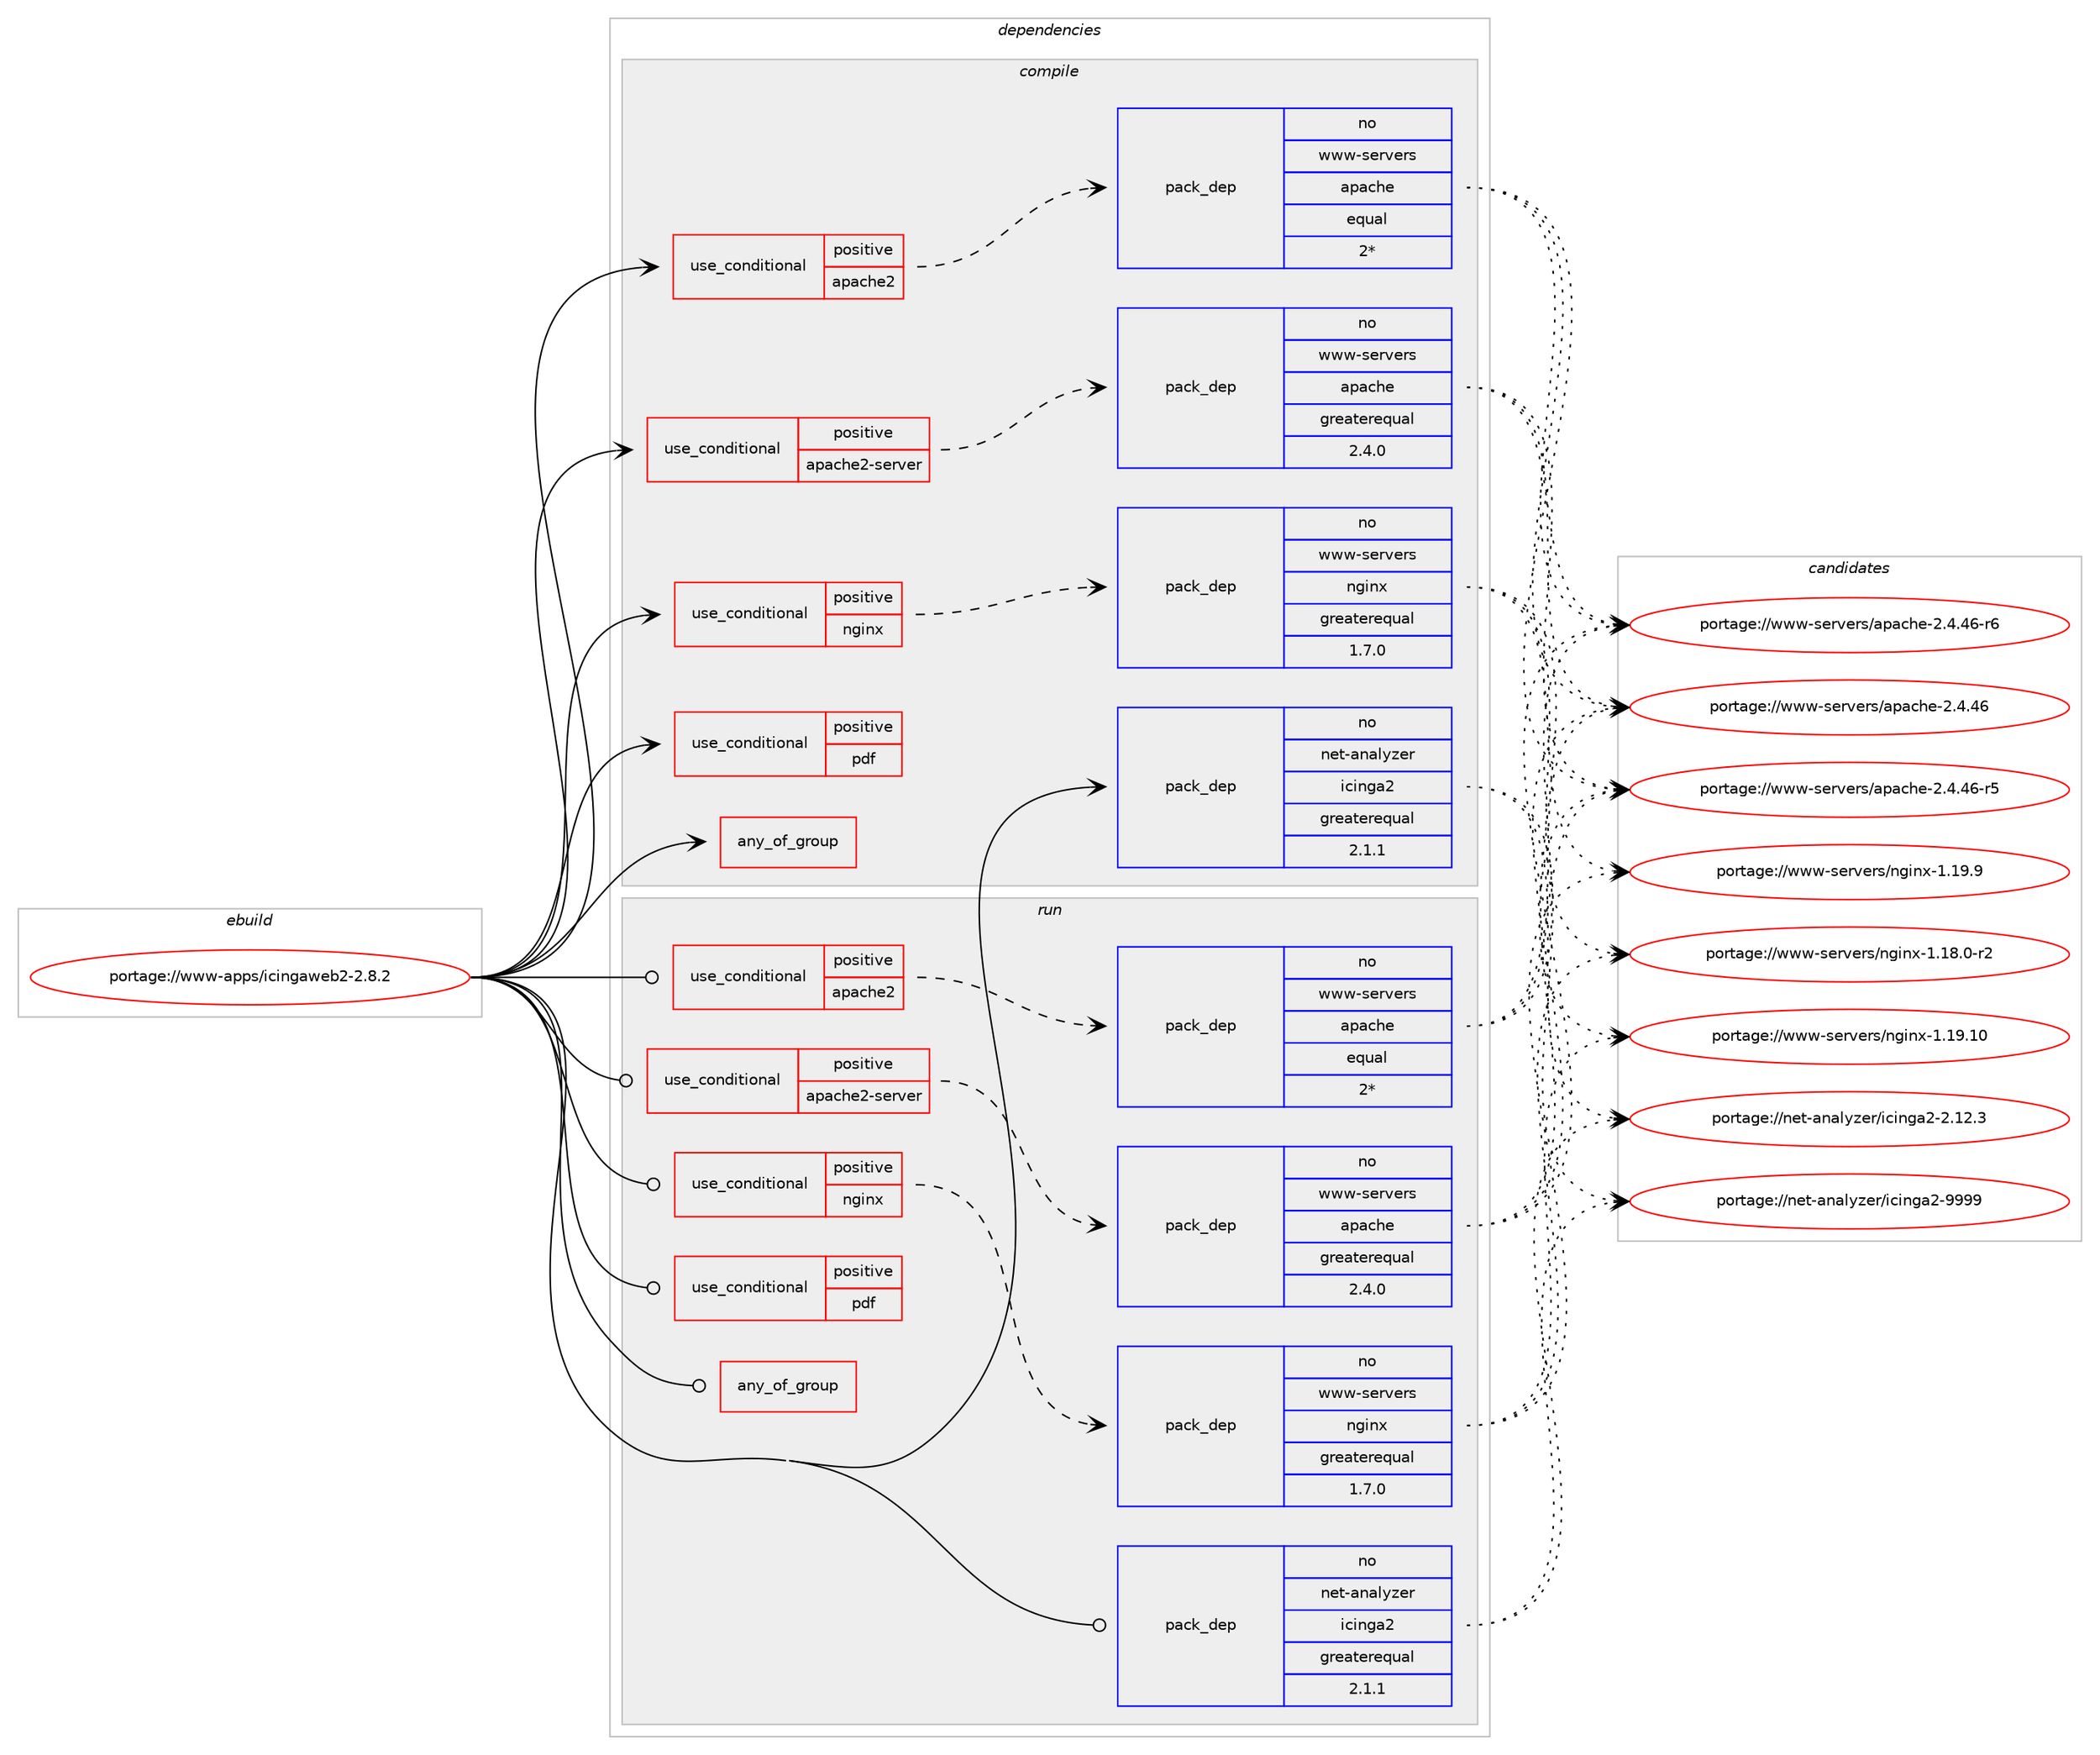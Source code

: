 digraph prolog {

# *************
# Graph options
# *************

newrank=true;
concentrate=true;
compound=true;
graph [rankdir=LR,fontname=Helvetica,fontsize=10,ranksep=1.5];#, ranksep=2.5, nodesep=0.2];
edge  [arrowhead=vee];
node  [fontname=Helvetica,fontsize=10];

# **********
# The ebuild
# **********

subgraph cluster_leftcol {
color=gray;
rank=same;
label=<<i>ebuild</i>>;
id [label="portage://www-apps/icingaweb2-2.8.2", color=red, width=4, href="../www-apps/icingaweb2-2.8.2.svg"];
}

# ****************
# The dependencies
# ****************

subgraph cluster_midcol {
color=gray;
label=<<i>dependencies</i>>;
subgraph cluster_compile {
fillcolor="#eeeeee";
style=filled;
label=<<i>compile</i>>;
subgraph any60 {
dependency2596 [label=<<TABLE BORDER="0" CELLBORDER="1" CELLSPACING="0" CELLPADDING="4"><TR><TD CELLPADDING="10">any_of_group</TD></TR></TABLE>>, shape=none, color=red];# *** BEGIN UNKNOWN DEPENDENCY TYPE (TODO) ***
# dependency2596 -> package_dependency(portage://www-apps/icingaweb2-2.8.2,install,no,dev-lang,php,none,[,,],[slot(5.6)],[use(optenable(apache2),none),use(enable(cli),none),use(optenable(fpm),none),use(enable(gd),none),use(enable(json),none),use(enable(intl),none),use(optenable(ldap),none),use(optenable(mysql),none),use(enable(nls),none),use(enable(pdo),none),use(optenable(postgres),none),use(enable(sockets),none),use(enable(ssl),none),use(enable(xslt),none),use(enable(xml),none)])
# *** END UNKNOWN DEPENDENCY TYPE (TODO) ***

# *** BEGIN UNKNOWN DEPENDENCY TYPE (TODO) ***
# dependency2596 -> package_dependency(portage://www-apps/icingaweb2-2.8.2,install,no,dev-lang,php,none,[,,],[slot(7.1)],[use(optenable(apache2),none),use(enable(cli),none),use(optenable(fpm),none),use(enable(gd),none),use(enable(json),none),use(enable(intl),none),use(optenable(ldap),none),use(optenable(mysql),none),use(enable(nls),none),use(enable(pdo),none),use(optenable(postgres),none),use(enable(sockets),none),use(enable(ssl),none),use(enable(xslt),none),use(enable(xml),none)])
# *** END UNKNOWN DEPENDENCY TYPE (TODO) ***

# *** BEGIN UNKNOWN DEPENDENCY TYPE (TODO) ***
# dependency2596 -> package_dependency(portage://www-apps/icingaweb2-2.8.2,install,no,dev-lang,php,none,[,,],[slot(7.2)],[use(optenable(apache2),none),use(enable(cli),none),use(optenable(fpm),none),use(enable(gd),none),use(enable(json),none),use(enable(intl),none),use(optenable(ldap),none),use(optenable(mysql),none),use(enable(nls),none),use(enable(pdo),none),use(optenable(postgres),none),use(enable(sockets),none),use(enable(ssl),none),use(enable(xslt),none),use(enable(xml),none)])
# *** END UNKNOWN DEPENDENCY TYPE (TODO) ***

# *** BEGIN UNKNOWN DEPENDENCY TYPE (TODO) ***
# dependency2596 -> package_dependency(portage://www-apps/icingaweb2-2.8.2,install,no,dev-lang,php,none,[,,],[slot(7.3)],[use(optenable(apache2),none),use(enable(cli),none),use(optenable(fpm),none),use(enable(gd),none),use(enable(json),none),use(enable(intl),none),use(optenable(ldap),none),use(optenable(mysql),none),use(enable(nls),none),use(enable(pdo),none),use(optenable(postgres),none),use(enable(sockets),none),use(enable(ssl),none),use(enable(xslt),none),use(enable(xml),none)])
# *** END UNKNOWN DEPENDENCY TYPE (TODO) ***

# *** BEGIN UNKNOWN DEPENDENCY TYPE (TODO) ***
# dependency2596 -> package_dependency(portage://www-apps/icingaweb2-2.8.2,install,no,dev-lang,php,none,[,,],[slot(7.4)],[use(optenable(apache2),none),use(enable(cli),none),use(optenable(fpm),none),use(enable(gd),none),use(enable(json),none),use(enable(intl),none),use(optenable(ldap),none),use(optenable(mysql),none),use(enable(nls),none),use(enable(pdo),none),use(optenable(postgres),none),use(enable(sockets),none),use(enable(ssl),none),use(enable(xslt),none),use(enable(xml),none)])
# *** END UNKNOWN DEPENDENCY TYPE (TODO) ***

}
id:e -> dependency2596:w [weight=20,style="solid",arrowhead="vee"];
subgraph cond1028 {
dependency2597 [label=<<TABLE BORDER="0" CELLBORDER="1" CELLSPACING="0" CELLPADDING="4"><TR><TD ROWSPAN="3" CELLPADDING="10">use_conditional</TD></TR><TR><TD>positive</TD></TR><TR><TD>apache2</TD></TR></TABLE>>, shape=none, color=red];
subgraph pack1510 {
dependency2598 [label=<<TABLE BORDER="0" CELLBORDER="1" CELLSPACING="0" CELLPADDING="4" WIDTH="220"><TR><TD ROWSPAN="6" CELLPADDING="30">pack_dep</TD></TR><TR><TD WIDTH="110">no</TD></TR><TR><TD>www-servers</TD></TR><TR><TD>apache</TD></TR><TR><TD>equal</TD></TR><TR><TD>2*</TD></TR></TABLE>>, shape=none, color=blue];
}
dependency2597:e -> dependency2598:w [weight=20,style="dashed",arrowhead="vee"];
}
id:e -> dependency2597:w [weight=20,style="solid",arrowhead="vee"];
subgraph cond1029 {
dependency2599 [label=<<TABLE BORDER="0" CELLBORDER="1" CELLSPACING="0" CELLPADDING="4"><TR><TD ROWSPAN="3" CELLPADDING="10">use_conditional</TD></TR><TR><TD>positive</TD></TR><TR><TD>apache2-server</TD></TR></TABLE>>, shape=none, color=red];
subgraph pack1511 {
dependency2600 [label=<<TABLE BORDER="0" CELLBORDER="1" CELLSPACING="0" CELLPADDING="4" WIDTH="220"><TR><TD ROWSPAN="6" CELLPADDING="30">pack_dep</TD></TR><TR><TD WIDTH="110">no</TD></TR><TR><TD>www-servers</TD></TR><TR><TD>apache</TD></TR><TR><TD>greaterequal</TD></TR><TR><TD>2.4.0</TD></TR></TABLE>>, shape=none, color=blue];
}
dependency2599:e -> dependency2600:w [weight=20,style="dashed",arrowhead="vee"];
}
id:e -> dependency2599:w [weight=20,style="solid",arrowhead="vee"];
subgraph cond1030 {
dependency2601 [label=<<TABLE BORDER="0" CELLBORDER="1" CELLSPACING="0" CELLPADDING="4"><TR><TD ROWSPAN="3" CELLPADDING="10">use_conditional</TD></TR><TR><TD>positive</TD></TR><TR><TD>nginx</TD></TR></TABLE>>, shape=none, color=red];
subgraph pack1512 {
dependency2602 [label=<<TABLE BORDER="0" CELLBORDER="1" CELLSPACING="0" CELLPADDING="4" WIDTH="220"><TR><TD ROWSPAN="6" CELLPADDING="30">pack_dep</TD></TR><TR><TD WIDTH="110">no</TD></TR><TR><TD>www-servers</TD></TR><TR><TD>nginx</TD></TR><TR><TD>greaterequal</TD></TR><TR><TD>1.7.0</TD></TR></TABLE>>, shape=none, color=blue];
}
dependency2601:e -> dependency2602:w [weight=20,style="dashed",arrowhead="vee"];
}
id:e -> dependency2601:w [weight=20,style="solid",arrowhead="vee"];
subgraph cond1031 {
dependency2603 [label=<<TABLE BORDER="0" CELLBORDER="1" CELLSPACING="0" CELLPADDING="4"><TR><TD ROWSPAN="3" CELLPADDING="10">use_conditional</TD></TR><TR><TD>positive</TD></TR><TR><TD>pdf</TD></TR></TABLE>>, shape=none, color=red];
# *** BEGIN UNKNOWN DEPENDENCY TYPE (TODO) ***
# dependency2603 -> package_dependency(portage://www-apps/icingaweb2-2.8.2,install,no,media-gfx,imagemagick,none,[,,],[],[use(enable(png),none)])
# *** END UNKNOWN DEPENDENCY TYPE (TODO) ***

}
id:e -> dependency2603:w [weight=20,style="solid",arrowhead="vee"];
# *** BEGIN UNKNOWN DEPENDENCY TYPE (TODO) ***
# id -> package_dependency(portage://www-apps/icingaweb2-2.8.2,install,no,acct-group,icingacmd,none,[,,],[],[])
# *** END UNKNOWN DEPENDENCY TYPE (TODO) ***

# *** BEGIN UNKNOWN DEPENDENCY TYPE (TODO) ***
# id -> package_dependency(portage://www-apps/icingaweb2-2.8.2,install,no,acct-group,icingaweb2,none,[,,],[],[])
# *** END UNKNOWN DEPENDENCY TYPE (TODO) ***

# *** BEGIN UNKNOWN DEPENDENCY TYPE (TODO) ***
# id -> package_dependency(portage://www-apps/icingaweb2-2.8.2,install,no,dev-php,pecl-imagick,none,[,,],[],[])
# *** END UNKNOWN DEPENDENCY TYPE (TODO) ***

subgraph pack1513 {
dependency2604 [label=<<TABLE BORDER="0" CELLBORDER="1" CELLSPACING="0" CELLPADDING="4" WIDTH="220"><TR><TD ROWSPAN="6" CELLPADDING="30">pack_dep</TD></TR><TR><TD WIDTH="110">no</TD></TR><TR><TD>net-analyzer</TD></TR><TR><TD>icinga2</TD></TR><TR><TD>greaterequal</TD></TR><TR><TD>2.1.1</TD></TR></TABLE>>, shape=none, color=blue];
}
id:e -> dependency2604:w [weight=20,style="solid",arrowhead="vee"];
}
subgraph cluster_compileandrun {
fillcolor="#eeeeee";
style=filled;
label=<<i>compile and run</i>>;
}
subgraph cluster_run {
fillcolor="#eeeeee";
style=filled;
label=<<i>run</i>>;
subgraph any61 {
dependency2605 [label=<<TABLE BORDER="0" CELLBORDER="1" CELLSPACING="0" CELLPADDING="4"><TR><TD CELLPADDING="10">any_of_group</TD></TR></TABLE>>, shape=none, color=red];# *** BEGIN UNKNOWN DEPENDENCY TYPE (TODO) ***
# dependency2605 -> package_dependency(portage://www-apps/icingaweb2-2.8.2,run,no,dev-lang,php,none,[,,],[slot(5.6)],[use(optenable(apache2),none),use(enable(cli),none),use(optenable(fpm),none),use(enable(gd),none),use(enable(json),none),use(enable(intl),none),use(optenable(ldap),none),use(optenable(mysql),none),use(enable(nls),none),use(enable(pdo),none),use(optenable(postgres),none),use(enable(sockets),none),use(enable(ssl),none),use(enable(xslt),none),use(enable(xml),none)])
# *** END UNKNOWN DEPENDENCY TYPE (TODO) ***

# *** BEGIN UNKNOWN DEPENDENCY TYPE (TODO) ***
# dependency2605 -> package_dependency(portage://www-apps/icingaweb2-2.8.2,run,no,dev-lang,php,none,[,,],[slot(7.1)],[use(optenable(apache2),none),use(enable(cli),none),use(optenable(fpm),none),use(enable(gd),none),use(enable(json),none),use(enable(intl),none),use(optenable(ldap),none),use(optenable(mysql),none),use(enable(nls),none),use(enable(pdo),none),use(optenable(postgres),none),use(enable(sockets),none),use(enable(ssl),none),use(enable(xslt),none),use(enable(xml),none)])
# *** END UNKNOWN DEPENDENCY TYPE (TODO) ***

# *** BEGIN UNKNOWN DEPENDENCY TYPE (TODO) ***
# dependency2605 -> package_dependency(portage://www-apps/icingaweb2-2.8.2,run,no,dev-lang,php,none,[,,],[slot(7.2)],[use(optenable(apache2),none),use(enable(cli),none),use(optenable(fpm),none),use(enable(gd),none),use(enable(json),none),use(enable(intl),none),use(optenable(ldap),none),use(optenable(mysql),none),use(enable(nls),none),use(enable(pdo),none),use(optenable(postgres),none),use(enable(sockets),none),use(enable(ssl),none),use(enable(xslt),none),use(enable(xml),none)])
# *** END UNKNOWN DEPENDENCY TYPE (TODO) ***

# *** BEGIN UNKNOWN DEPENDENCY TYPE (TODO) ***
# dependency2605 -> package_dependency(portage://www-apps/icingaweb2-2.8.2,run,no,dev-lang,php,none,[,,],[slot(7.3)],[use(optenable(apache2),none),use(enable(cli),none),use(optenable(fpm),none),use(enable(gd),none),use(enable(json),none),use(enable(intl),none),use(optenable(ldap),none),use(optenable(mysql),none),use(enable(nls),none),use(enable(pdo),none),use(optenable(postgres),none),use(enable(sockets),none),use(enable(ssl),none),use(enable(xslt),none),use(enable(xml),none)])
# *** END UNKNOWN DEPENDENCY TYPE (TODO) ***

# *** BEGIN UNKNOWN DEPENDENCY TYPE (TODO) ***
# dependency2605 -> package_dependency(portage://www-apps/icingaweb2-2.8.2,run,no,dev-lang,php,none,[,,],[slot(7.4)],[use(optenable(apache2),none),use(enable(cli),none),use(optenable(fpm),none),use(enable(gd),none),use(enable(json),none),use(enable(intl),none),use(optenable(ldap),none),use(optenable(mysql),none),use(enable(nls),none),use(enable(pdo),none),use(optenable(postgres),none),use(enable(sockets),none),use(enable(ssl),none),use(enable(xslt),none),use(enable(xml),none)])
# *** END UNKNOWN DEPENDENCY TYPE (TODO) ***

}
id:e -> dependency2605:w [weight=20,style="solid",arrowhead="odot"];
subgraph cond1032 {
dependency2606 [label=<<TABLE BORDER="0" CELLBORDER="1" CELLSPACING="0" CELLPADDING="4"><TR><TD ROWSPAN="3" CELLPADDING="10">use_conditional</TD></TR><TR><TD>positive</TD></TR><TR><TD>apache2</TD></TR></TABLE>>, shape=none, color=red];
subgraph pack1514 {
dependency2607 [label=<<TABLE BORDER="0" CELLBORDER="1" CELLSPACING="0" CELLPADDING="4" WIDTH="220"><TR><TD ROWSPAN="6" CELLPADDING="30">pack_dep</TD></TR><TR><TD WIDTH="110">no</TD></TR><TR><TD>www-servers</TD></TR><TR><TD>apache</TD></TR><TR><TD>equal</TD></TR><TR><TD>2*</TD></TR></TABLE>>, shape=none, color=blue];
}
dependency2606:e -> dependency2607:w [weight=20,style="dashed",arrowhead="vee"];
}
id:e -> dependency2606:w [weight=20,style="solid",arrowhead="odot"];
subgraph cond1033 {
dependency2608 [label=<<TABLE BORDER="0" CELLBORDER="1" CELLSPACING="0" CELLPADDING="4"><TR><TD ROWSPAN="3" CELLPADDING="10">use_conditional</TD></TR><TR><TD>positive</TD></TR><TR><TD>apache2-server</TD></TR></TABLE>>, shape=none, color=red];
subgraph pack1515 {
dependency2609 [label=<<TABLE BORDER="0" CELLBORDER="1" CELLSPACING="0" CELLPADDING="4" WIDTH="220"><TR><TD ROWSPAN="6" CELLPADDING="30">pack_dep</TD></TR><TR><TD WIDTH="110">no</TD></TR><TR><TD>www-servers</TD></TR><TR><TD>apache</TD></TR><TR><TD>greaterequal</TD></TR><TR><TD>2.4.0</TD></TR></TABLE>>, shape=none, color=blue];
}
dependency2608:e -> dependency2609:w [weight=20,style="dashed",arrowhead="vee"];
}
id:e -> dependency2608:w [weight=20,style="solid",arrowhead="odot"];
subgraph cond1034 {
dependency2610 [label=<<TABLE BORDER="0" CELLBORDER="1" CELLSPACING="0" CELLPADDING="4"><TR><TD ROWSPAN="3" CELLPADDING="10">use_conditional</TD></TR><TR><TD>positive</TD></TR><TR><TD>nginx</TD></TR></TABLE>>, shape=none, color=red];
subgraph pack1516 {
dependency2611 [label=<<TABLE BORDER="0" CELLBORDER="1" CELLSPACING="0" CELLPADDING="4" WIDTH="220"><TR><TD ROWSPAN="6" CELLPADDING="30">pack_dep</TD></TR><TR><TD WIDTH="110">no</TD></TR><TR><TD>www-servers</TD></TR><TR><TD>nginx</TD></TR><TR><TD>greaterequal</TD></TR><TR><TD>1.7.0</TD></TR></TABLE>>, shape=none, color=blue];
}
dependency2610:e -> dependency2611:w [weight=20,style="dashed",arrowhead="vee"];
}
id:e -> dependency2610:w [weight=20,style="solid",arrowhead="odot"];
subgraph cond1035 {
dependency2612 [label=<<TABLE BORDER="0" CELLBORDER="1" CELLSPACING="0" CELLPADDING="4"><TR><TD ROWSPAN="3" CELLPADDING="10">use_conditional</TD></TR><TR><TD>positive</TD></TR><TR><TD>pdf</TD></TR></TABLE>>, shape=none, color=red];
# *** BEGIN UNKNOWN DEPENDENCY TYPE (TODO) ***
# dependency2612 -> package_dependency(portage://www-apps/icingaweb2-2.8.2,run,no,media-gfx,imagemagick,none,[,,],[],[use(enable(png),none)])
# *** END UNKNOWN DEPENDENCY TYPE (TODO) ***

}
id:e -> dependency2612:w [weight=20,style="solid",arrowhead="odot"];
# *** BEGIN UNKNOWN DEPENDENCY TYPE (TODO) ***
# id -> package_dependency(portage://www-apps/icingaweb2-2.8.2,run,no,acct-group,icingacmd,none,[,,],[],[])
# *** END UNKNOWN DEPENDENCY TYPE (TODO) ***

# *** BEGIN UNKNOWN DEPENDENCY TYPE (TODO) ***
# id -> package_dependency(portage://www-apps/icingaweb2-2.8.2,run,no,acct-group,icingaweb2,none,[,,],[],[])
# *** END UNKNOWN DEPENDENCY TYPE (TODO) ***

# *** BEGIN UNKNOWN DEPENDENCY TYPE (TODO) ***
# id -> package_dependency(portage://www-apps/icingaweb2-2.8.2,run,no,dev-php,pecl-imagick,none,[,,],[],[])
# *** END UNKNOWN DEPENDENCY TYPE (TODO) ***

subgraph pack1517 {
dependency2613 [label=<<TABLE BORDER="0" CELLBORDER="1" CELLSPACING="0" CELLPADDING="4" WIDTH="220"><TR><TD ROWSPAN="6" CELLPADDING="30">pack_dep</TD></TR><TR><TD WIDTH="110">no</TD></TR><TR><TD>net-analyzer</TD></TR><TR><TD>icinga2</TD></TR><TR><TD>greaterequal</TD></TR><TR><TD>2.1.1</TD></TR></TABLE>>, shape=none, color=blue];
}
id:e -> dependency2613:w [weight=20,style="solid",arrowhead="odot"];
}
}

# **************
# The candidates
# **************

subgraph cluster_choices {
rank=same;
color=gray;
label=<<i>candidates</i>>;

subgraph choice1510 {
color=black;
nodesep=1;
choice119119119451151011141181011141154797112979910410145504652465254 [label="portage://www-servers/apache-2.4.46", color=red, width=4,href="../www-servers/apache-2.4.46.svg"];
choice1191191194511510111411810111411547971129799104101455046524652544511453 [label="portage://www-servers/apache-2.4.46-r5", color=red, width=4,href="../www-servers/apache-2.4.46-r5.svg"];
choice1191191194511510111411810111411547971129799104101455046524652544511454 [label="portage://www-servers/apache-2.4.46-r6", color=red, width=4,href="../www-servers/apache-2.4.46-r6.svg"];
dependency2598:e -> choice119119119451151011141181011141154797112979910410145504652465254:w [style=dotted,weight="100"];
dependency2598:e -> choice1191191194511510111411810111411547971129799104101455046524652544511453:w [style=dotted,weight="100"];
dependency2598:e -> choice1191191194511510111411810111411547971129799104101455046524652544511454:w [style=dotted,weight="100"];
}
subgraph choice1511 {
color=black;
nodesep=1;
choice119119119451151011141181011141154797112979910410145504652465254 [label="portage://www-servers/apache-2.4.46", color=red, width=4,href="../www-servers/apache-2.4.46.svg"];
choice1191191194511510111411810111411547971129799104101455046524652544511453 [label="portage://www-servers/apache-2.4.46-r5", color=red, width=4,href="../www-servers/apache-2.4.46-r5.svg"];
choice1191191194511510111411810111411547971129799104101455046524652544511454 [label="portage://www-servers/apache-2.4.46-r6", color=red, width=4,href="../www-servers/apache-2.4.46-r6.svg"];
dependency2600:e -> choice119119119451151011141181011141154797112979910410145504652465254:w [style=dotted,weight="100"];
dependency2600:e -> choice1191191194511510111411810111411547971129799104101455046524652544511453:w [style=dotted,weight="100"];
dependency2600:e -> choice1191191194511510111411810111411547971129799104101455046524652544511454:w [style=dotted,weight="100"];
}
subgraph choice1512 {
color=black;
nodesep=1;
choice1191191194511510111411810111411547110103105110120454946495646484511450 [label="portage://www-servers/nginx-1.18.0-r2", color=red, width=4,href="../www-servers/nginx-1.18.0-r2.svg"];
choice11911911945115101114118101114115471101031051101204549464957464948 [label="portage://www-servers/nginx-1.19.10", color=red, width=4,href="../www-servers/nginx-1.19.10.svg"];
choice119119119451151011141181011141154711010310511012045494649574657 [label="portage://www-servers/nginx-1.19.9", color=red, width=4,href="../www-servers/nginx-1.19.9.svg"];
dependency2602:e -> choice1191191194511510111411810111411547110103105110120454946495646484511450:w [style=dotted,weight="100"];
dependency2602:e -> choice11911911945115101114118101114115471101031051101204549464957464948:w [style=dotted,weight="100"];
dependency2602:e -> choice119119119451151011141181011141154711010310511012045494649574657:w [style=dotted,weight="100"];
}
subgraph choice1513 {
color=black;
nodesep=1;
choice1101011164597110971081211221011144710599105110103975045504649504651 [label="portage://net-analyzer/icinga2-2.12.3", color=red, width=4,href="../net-analyzer/icinga2-2.12.3.svg"];
choice110101116459711097108121122101114471059910511010397504557575757 [label="portage://net-analyzer/icinga2-9999", color=red, width=4,href="../net-analyzer/icinga2-9999.svg"];
dependency2604:e -> choice1101011164597110971081211221011144710599105110103975045504649504651:w [style=dotted,weight="100"];
dependency2604:e -> choice110101116459711097108121122101114471059910511010397504557575757:w [style=dotted,weight="100"];
}
subgraph choice1514 {
color=black;
nodesep=1;
choice119119119451151011141181011141154797112979910410145504652465254 [label="portage://www-servers/apache-2.4.46", color=red, width=4,href="../www-servers/apache-2.4.46.svg"];
choice1191191194511510111411810111411547971129799104101455046524652544511453 [label="portage://www-servers/apache-2.4.46-r5", color=red, width=4,href="../www-servers/apache-2.4.46-r5.svg"];
choice1191191194511510111411810111411547971129799104101455046524652544511454 [label="portage://www-servers/apache-2.4.46-r6", color=red, width=4,href="../www-servers/apache-2.4.46-r6.svg"];
dependency2607:e -> choice119119119451151011141181011141154797112979910410145504652465254:w [style=dotted,weight="100"];
dependency2607:e -> choice1191191194511510111411810111411547971129799104101455046524652544511453:w [style=dotted,weight="100"];
dependency2607:e -> choice1191191194511510111411810111411547971129799104101455046524652544511454:w [style=dotted,weight="100"];
}
subgraph choice1515 {
color=black;
nodesep=1;
choice119119119451151011141181011141154797112979910410145504652465254 [label="portage://www-servers/apache-2.4.46", color=red, width=4,href="../www-servers/apache-2.4.46.svg"];
choice1191191194511510111411810111411547971129799104101455046524652544511453 [label="portage://www-servers/apache-2.4.46-r5", color=red, width=4,href="../www-servers/apache-2.4.46-r5.svg"];
choice1191191194511510111411810111411547971129799104101455046524652544511454 [label="portage://www-servers/apache-2.4.46-r6", color=red, width=4,href="../www-servers/apache-2.4.46-r6.svg"];
dependency2609:e -> choice119119119451151011141181011141154797112979910410145504652465254:w [style=dotted,weight="100"];
dependency2609:e -> choice1191191194511510111411810111411547971129799104101455046524652544511453:w [style=dotted,weight="100"];
dependency2609:e -> choice1191191194511510111411810111411547971129799104101455046524652544511454:w [style=dotted,weight="100"];
}
subgraph choice1516 {
color=black;
nodesep=1;
choice1191191194511510111411810111411547110103105110120454946495646484511450 [label="portage://www-servers/nginx-1.18.0-r2", color=red, width=4,href="../www-servers/nginx-1.18.0-r2.svg"];
choice11911911945115101114118101114115471101031051101204549464957464948 [label="portage://www-servers/nginx-1.19.10", color=red, width=4,href="../www-servers/nginx-1.19.10.svg"];
choice119119119451151011141181011141154711010310511012045494649574657 [label="portage://www-servers/nginx-1.19.9", color=red, width=4,href="../www-servers/nginx-1.19.9.svg"];
dependency2611:e -> choice1191191194511510111411810111411547110103105110120454946495646484511450:w [style=dotted,weight="100"];
dependency2611:e -> choice11911911945115101114118101114115471101031051101204549464957464948:w [style=dotted,weight="100"];
dependency2611:e -> choice119119119451151011141181011141154711010310511012045494649574657:w [style=dotted,weight="100"];
}
subgraph choice1517 {
color=black;
nodesep=1;
choice1101011164597110971081211221011144710599105110103975045504649504651 [label="portage://net-analyzer/icinga2-2.12.3", color=red, width=4,href="../net-analyzer/icinga2-2.12.3.svg"];
choice110101116459711097108121122101114471059910511010397504557575757 [label="portage://net-analyzer/icinga2-9999", color=red, width=4,href="../net-analyzer/icinga2-9999.svg"];
dependency2613:e -> choice1101011164597110971081211221011144710599105110103975045504649504651:w [style=dotted,weight="100"];
dependency2613:e -> choice110101116459711097108121122101114471059910511010397504557575757:w [style=dotted,weight="100"];
}
}

}
